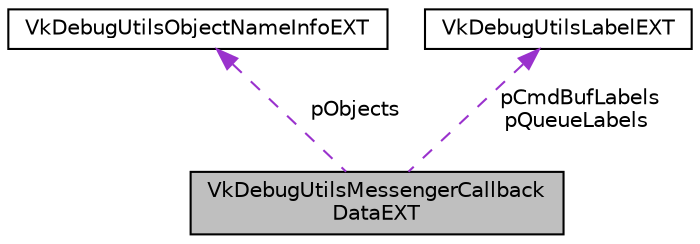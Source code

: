 digraph "VkDebugUtilsMessengerCallbackDataEXT"
{
 // LATEX_PDF_SIZE
  edge [fontname="Helvetica",fontsize="10",labelfontname="Helvetica",labelfontsize="10"];
  node [fontname="Helvetica",fontsize="10",shape=record];
  Node1 [label="VkDebugUtilsMessengerCallback\lDataEXT",height=0.2,width=0.4,color="black", fillcolor="grey75", style="filled", fontcolor="black",tooltip=" "];
  Node2 -> Node1 [dir="back",color="darkorchid3",fontsize="10",style="dashed",label=" pObjects" ,fontname="Helvetica"];
  Node2 [label="VkDebugUtilsObjectNameInfoEXT",height=0.2,width=0.4,color="black", fillcolor="white", style="filled",URL="$d8/d65/structVkDebugUtilsObjectNameInfoEXT.html",tooltip=" "];
  Node3 -> Node1 [dir="back",color="darkorchid3",fontsize="10",style="dashed",label=" pCmdBufLabels\npQueueLabels" ,fontname="Helvetica"];
  Node3 [label="VkDebugUtilsLabelEXT",height=0.2,width=0.4,color="black", fillcolor="white", style="filled",URL="$d2/d72/structVkDebugUtilsLabelEXT.html",tooltip=" "];
}
